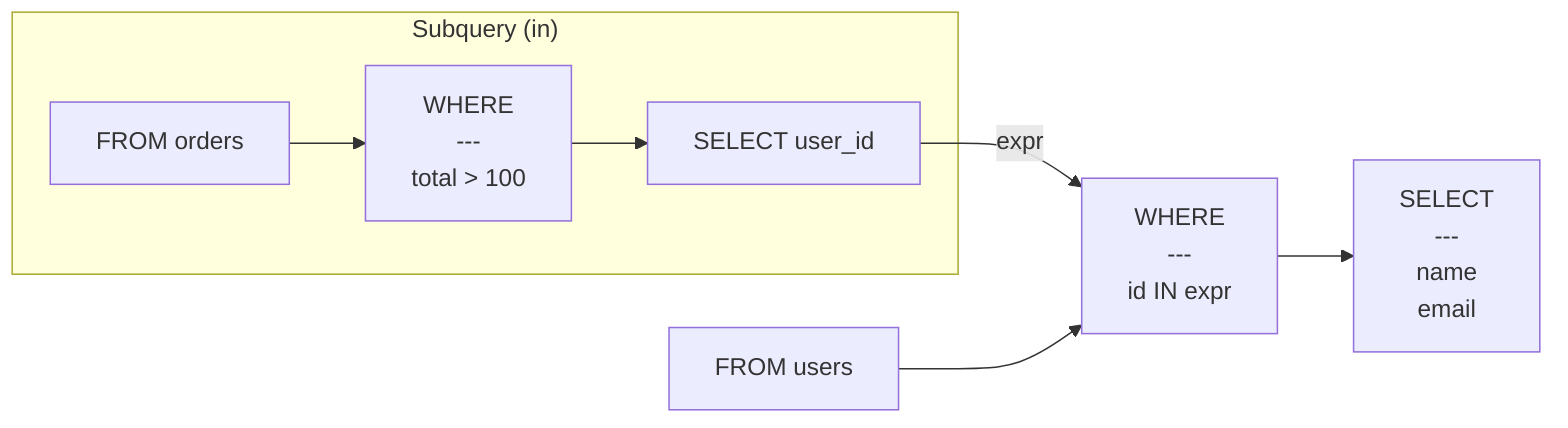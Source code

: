 flowchart LR
    node_0[FROM users]
    node_1["WHERE<br/>---<br/>id IN expr"]
    subgraph subquery_node_2 ["Subquery (in)"]
        direction TB
        subq_0_node_0[FROM orders]
        subq_0_node_1["WHERE<br/>---<br/>total &gt; 100"]
        subq_0_node_2["SELECT user_id"]
        subq_0_node_0 --> subq_0_node_1
        subq_0_node_1 --> subq_0_node_2
    end
    subq_0_node_2 -->|expr| node_1
    node_3["SELECT<br/>---<br/>name<br/>email"]
    node_0 --> node_1
    node_1 --> node_3